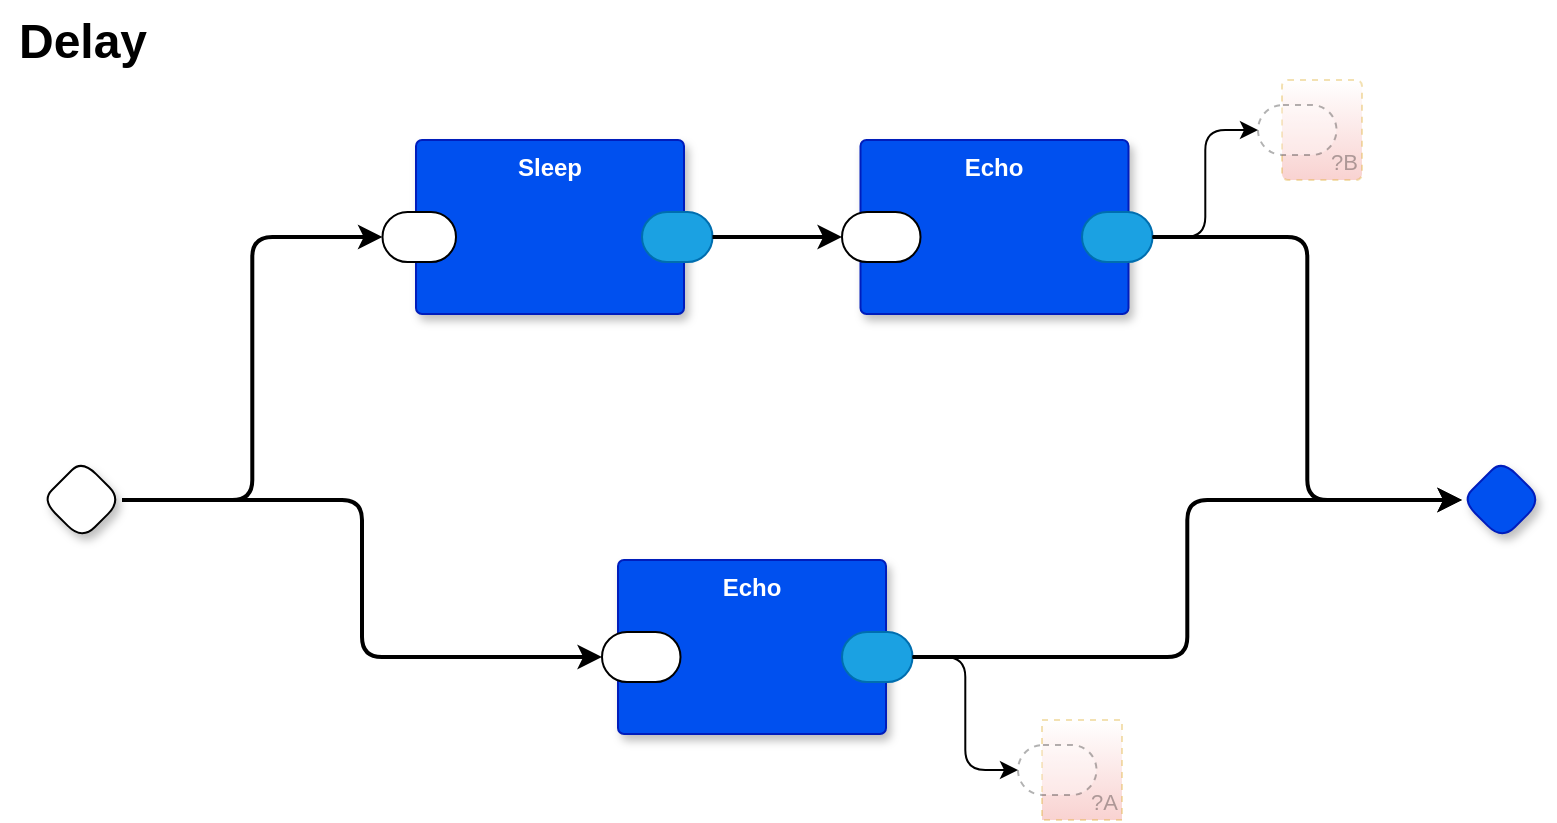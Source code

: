 <mxfile version="24.1.0" type="device" pages="2">
  <diagram name="main" id="m0zTKrYATkNEm8Ja8VeW">
    <mxGraphModel dx="1114" dy="718" grid="1" gridSize="10" guides="1" tooltips="1" connect="1" arrows="1" fold="1" page="1" pageScale="1" pageWidth="850" pageHeight="1100" math="0" shadow="0">
      <root>
        <mxCell id="0" />
        <mxCell id="1" parent="0" />
        <mxCell id="rdsGpB73ZFEg4DAtgRaK-1" style="edgeStyle=orthogonalEdgeStyle;rounded=1;orthogonalLoop=1;jettySize=auto;html=1;exitX=1;exitY=0.5;exitDx=0;exitDy=0;exitPerimeter=0;entryX=0;entryY=0.5;entryDx=0;entryDy=0;entryPerimeter=0;strokeWidth=2;" parent="1" source="rdsGpB73ZFEg4DAtgRaK-3" target="rdsGpB73ZFEg4DAtgRaK-6" edge="1">
          <mxGeometry relative="1" as="geometry" />
        </mxCell>
        <mxCell id="rdsGpB73ZFEg4DAtgRaK-2" style="edgeStyle=orthogonalEdgeStyle;rounded=1;orthogonalLoop=1;jettySize=auto;html=1;exitX=1;exitY=0.5;exitDx=0;exitDy=0;exitPerimeter=0;entryX=0;entryY=0.5;entryDx=0;entryDy=0;entryPerimeter=0;strokeWidth=2;" parent="1" source="rdsGpB73ZFEg4DAtgRaK-3" target="rdsGpB73ZFEg4DAtgRaK-12" edge="1">
          <mxGeometry relative="1" as="geometry" />
        </mxCell>
        <mxCell id="rdsGpB73ZFEg4DAtgRaK-3" value="" style="rhombus;whiteSpace=wrap;html=1;rounded=1;fontStyle=1;glass=0;sketch=0;fontSize=12;points=[[0,0.5,0,0,0],[0.5,0,0,0,0],[0.5,1,0,0,0],[1,0.5,0,0,0]];shadow=1;" parent="1" vertex="1">
          <mxGeometry x="60" y="310" width="40" height="40" as="geometry" />
        </mxCell>
        <mxCell id="rdsGpB73ZFEg4DAtgRaK-4" value="" style="rhombus;whiteSpace=wrap;html=1;rounded=1;fillColor=#0050ef;fontColor=#ffffff;strokeColor=#001DBC;fontStyle=1;glass=0;sketch=0;fontSize=12;points=[[0,0.5,0,0,0],[0.5,0,0,0,0],[0.5,1,0,0,0],[1,0.5,0,0,0]];shadow=1;" parent="1" vertex="1">
          <mxGeometry x="770" y="310" width="40" height="40" as="geometry" />
        </mxCell>
        <mxCell id="rdsGpB73ZFEg4DAtgRaK-5" value="Sleep" style="rounded=1;whiteSpace=wrap;html=1;sketch=0;container=1;recursiveResize=0;verticalAlign=top;arcSize=6;fontStyle=1;autosize=0;points=[];absoluteArcSize=1;shadow=1;strokeColor=#001DBC;fillColor=#0050ef;fontColor=#ffffff;" parent="1" vertex="1">
          <mxGeometry x="247" y="150" width="134" height="87" as="geometry">
            <mxRectangle x="-98" y="-1230" width="99" height="26" as="alternateBounds" />
          </mxGeometry>
        </mxCell>
        <mxCell id="rdsGpB73ZFEg4DAtgRaK-6" value="" style="rounded=1;whiteSpace=wrap;html=1;sketch=0;points=[[0,0.5,0,0,0],[1,0.5,0,0,0]];arcSize=50;" parent="rdsGpB73ZFEg4DAtgRaK-5" vertex="1">
          <mxGeometry x="-16.75" y="36" width="36.75" height="25" as="geometry" />
        </mxCell>
        <mxCell id="rdsGpB73ZFEg4DAtgRaK-7" value="" style="rounded=1;whiteSpace=wrap;html=1;sketch=0;points=[[0,0.5,0,0,0],[1,0.5,0,0,0]];fillColor=#1ba1e2;fontColor=#ffffff;strokeColor=#006EAF;arcSize=50;" parent="rdsGpB73ZFEg4DAtgRaK-5" vertex="1">
          <mxGeometry x="113" y="36" width="35.25" height="25" as="geometry" />
        </mxCell>
        <mxCell id="rdsGpB73ZFEg4DAtgRaK-8" value="Echo" style="rounded=1;whiteSpace=wrap;html=1;sketch=0;container=1;recursiveResize=0;verticalAlign=top;arcSize=6;fontStyle=1;autosize=0;points=[];absoluteArcSize=1;shadow=1;strokeColor=#001DBC;fillColor=#0050ef;fontColor=#ffffff;" parent="1" vertex="1">
          <mxGeometry x="469.25" y="150" width="134" height="87" as="geometry">
            <mxRectangle x="-98" y="-1230" width="99" height="26" as="alternateBounds" />
          </mxGeometry>
        </mxCell>
        <mxCell id="rdsGpB73ZFEg4DAtgRaK-9" value="" style="rounded=1;whiteSpace=wrap;html=1;sketch=0;points=[[0,0.5,0,0,0],[1,0.5,0,0,0]];arcSize=50;" parent="rdsGpB73ZFEg4DAtgRaK-8" vertex="1">
          <mxGeometry x="-9.25" y="36" width="39.25" height="25" as="geometry" />
        </mxCell>
        <mxCell id="rdsGpB73ZFEg4DAtgRaK-10" value="" style="rounded=1;whiteSpace=wrap;html=1;sketch=0;points=[[0,0.5,0,0,0],[1,0.5,0,0,0]];fillColor=#1ba1e2;fontColor=#ffffff;strokeColor=#006EAF;arcSize=50;" parent="rdsGpB73ZFEg4DAtgRaK-8" vertex="1">
          <mxGeometry x="110.75" y="36" width="35.25" height="25" as="geometry" />
        </mxCell>
        <mxCell id="rdsGpB73ZFEg4DAtgRaK-11" value="Echo" style="rounded=1;whiteSpace=wrap;html=1;sketch=0;container=1;recursiveResize=0;verticalAlign=top;arcSize=6;fontStyle=1;autosize=0;points=[];absoluteArcSize=1;shadow=1;strokeColor=#001DBC;fillColor=#0050ef;fontColor=#ffffff;" parent="1" vertex="1">
          <mxGeometry x="348" y="360" width="134" height="87" as="geometry">
            <mxRectangle x="-98" y="-1230" width="99" height="26" as="alternateBounds" />
          </mxGeometry>
        </mxCell>
        <mxCell id="rdsGpB73ZFEg4DAtgRaK-12" value="" style="rounded=1;whiteSpace=wrap;html=1;sketch=0;points=[[0,0.5,0,0,0],[1,0.5,0,0,0]];arcSize=50;" parent="rdsGpB73ZFEg4DAtgRaK-11" vertex="1">
          <mxGeometry x="-8" y="36" width="39.25" height="25" as="geometry" />
        </mxCell>
        <mxCell id="rdsGpB73ZFEg4DAtgRaK-13" value="" style="rounded=1;whiteSpace=wrap;html=1;sketch=0;points=[[0,0.5,0,0,0],[1,0.5,0,0,0]];fillColor=#1ba1e2;fontColor=#ffffff;strokeColor=#006EAF;arcSize=50;" parent="rdsGpB73ZFEg4DAtgRaK-11" vertex="1">
          <mxGeometry x="112" y="36" width="35.25" height="25" as="geometry" />
        </mxCell>
        <mxCell id="rdsGpB73ZFEg4DAtgRaK-14" style="edgeStyle=orthogonalEdgeStyle;rounded=1;orthogonalLoop=1;jettySize=auto;html=1;exitX=1;exitY=0.5;exitDx=0;exitDy=0;exitPerimeter=0;entryX=0;entryY=0.5;entryDx=0;entryDy=0;entryPerimeter=0;strokeWidth=2;" parent="1" source="rdsGpB73ZFEg4DAtgRaK-7" target="rdsGpB73ZFEg4DAtgRaK-9" edge="1">
          <mxGeometry relative="1" as="geometry" />
        </mxCell>
        <mxCell id="rdsGpB73ZFEg4DAtgRaK-15" style="edgeStyle=orthogonalEdgeStyle;rounded=1;orthogonalLoop=1;jettySize=auto;html=1;exitX=1;exitY=0.5;exitDx=0;exitDy=0;exitPerimeter=0;entryX=0;entryY=0.5;entryDx=0;entryDy=0;entryPerimeter=0;strokeWidth=2;" parent="1" source="rdsGpB73ZFEg4DAtgRaK-10" target="rdsGpB73ZFEg4DAtgRaK-4" edge="1">
          <mxGeometry relative="1" as="geometry" />
        </mxCell>
        <mxCell id="rdsGpB73ZFEg4DAtgRaK-16" style="edgeStyle=orthogonalEdgeStyle;rounded=1;orthogonalLoop=1;jettySize=auto;html=1;exitX=1;exitY=0.5;exitDx=0;exitDy=0;exitPerimeter=0;entryX=0;entryY=0.5;entryDx=0;entryDy=0;entryPerimeter=0;strokeWidth=2;" parent="1" source="rdsGpB73ZFEg4DAtgRaK-13" target="rdsGpB73ZFEg4DAtgRaK-4" edge="1">
          <mxGeometry relative="1" as="geometry" />
        </mxCell>
        <mxCell id="rdsGpB73ZFEg4DAtgRaK-17" value="&lt;b&gt;&lt;font style=&quot;font-size: 24px;&quot;&gt;Delay&lt;/font&gt;&lt;/b&gt;" style="text;html=1;align=center;verticalAlign=middle;resizable=0;points=[];autosize=1;strokeColor=none;fillColor=none;" parent="1" vertex="1">
          <mxGeometry x="39" y="80" width="82" height="41" as="geometry" />
        </mxCell>
        <mxCell id="rdsGpB73ZFEg4DAtgRaK-18" value="?A" style="rounded=1;whiteSpace=wrap;html=1;sketch=0;container=1;recursiveResize=0;verticalAlign=bottom;arcSize=0;fontStyle=0;autosize=0;points=[];absoluteArcSize=1;shadow=0;strokeColor=#d79b00;fillColor=#FFFFFF;fontFamily=Helvetica;fontSize=11;dashed=1;opacity=30;align=right;textOpacity=30;gradientColor=#EA6B66;fontColor=default;" parent="1" vertex="1">
          <mxGeometry x="560" y="440" width="40" height="50" as="geometry">
            <mxRectangle x="-98" y="-1230" width="99" height="26" as="alternateBounds" />
          </mxGeometry>
        </mxCell>
        <mxCell id="rdsGpB73ZFEg4DAtgRaK-19" value="" style="rounded=1;whiteSpace=wrap;html=1;sketch=0;points=[[0,0.5,0,0,0],[1,0.5,0,0,0]];arcSize=50;fontFamily=Helvetica;fontSize=11;fontColor=default;dashed=1;textOpacity=50;opacity=30;fontStyle=0" parent="rdsGpB73ZFEg4DAtgRaK-18" vertex="1">
          <mxGeometry x="-12" y="12.5" width="39.25" height="25" as="geometry" />
        </mxCell>
        <mxCell id="rdsGpB73ZFEg4DAtgRaK-20" style="edgeStyle=orthogonalEdgeStyle;rounded=1;orthogonalLoop=1;jettySize=auto;html=1;exitX=1;exitY=0.5;exitDx=0;exitDy=0;exitPerimeter=0;entryX=0;entryY=0.5;entryDx=0;entryDy=0;entryPerimeter=0;curved=0;" parent="1" source="rdsGpB73ZFEg4DAtgRaK-13" target="rdsGpB73ZFEg4DAtgRaK-19" edge="1">
          <mxGeometry relative="1" as="geometry" />
        </mxCell>
        <mxCell id="rdsGpB73ZFEg4DAtgRaK-21" value="?B" style="rounded=1;whiteSpace=wrap;html=1;sketch=0;container=1;recursiveResize=0;verticalAlign=bottom;arcSize=6;fontStyle=0;autosize=0;points=[];absoluteArcSize=1;shadow=0;strokeColor=#d79b00;fillColor=#FFFFFF;fontFamily=Helvetica;fontSize=11;dashed=1;opacity=30;align=right;textOpacity=30;gradientColor=#EA6B66;fontColor=default;" parent="1" vertex="1">
          <mxGeometry x="680" y="120" width="40" height="50" as="geometry">
            <mxRectangle x="-98" y="-1230" width="99" height="26" as="alternateBounds" />
          </mxGeometry>
        </mxCell>
        <mxCell id="rdsGpB73ZFEg4DAtgRaK-22" value="" style="rounded=1;whiteSpace=wrap;html=1;sketch=0;points=[[0,0.5,0,0,0],[1,0.5,0,0,0]];arcSize=50;fontFamily=Helvetica;fontSize=11;fontColor=default;dashed=1;textOpacity=50;opacity=30;fontStyle=0" parent="rdsGpB73ZFEg4DAtgRaK-21" vertex="1">
          <mxGeometry x="-12" y="12.5" width="39.25" height="25" as="geometry" />
        </mxCell>
        <mxCell id="rdsGpB73ZFEg4DAtgRaK-23" style="edgeStyle=orthogonalEdgeStyle;rounded=1;orthogonalLoop=1;jettySize=auto;html=1;exitX=1;exitY=0.5;exitDx=0;exitDy=0;exitPerimeter=0;entryX=0;entryY=0.5;entryDx=0;entryDy=0;entryPerimeter=0;curved=0;" parent="1" source="rdsGpB73ZFEg4DAtgRaK-10" target="rdsGpB73ZFEg4DAtgRaK-22" edge="1">
          <mxGeometry relative="1" as="geometry" />
        </mxCell>
      </root>
    </mxGraphModel>
  </diagram>
  <diagram id="tdX2_95LEIDNDVLNdQ2E" name="...">
    <mxGraphModel dx="1114" dy="693" grid="1" gridSize="10" guides="1" tooltips="1" connect="1" arrows="1" fold="1" page="1" pageScale="1" pageWidth="850" pageHeight="1100" math="0" shadow="0">
      <root>
        <mxCell id="0" />
        <mxCell id="1" parent="0" />
      </root>
    </mxGraphModel>
  </diagram>
</mxfile>
